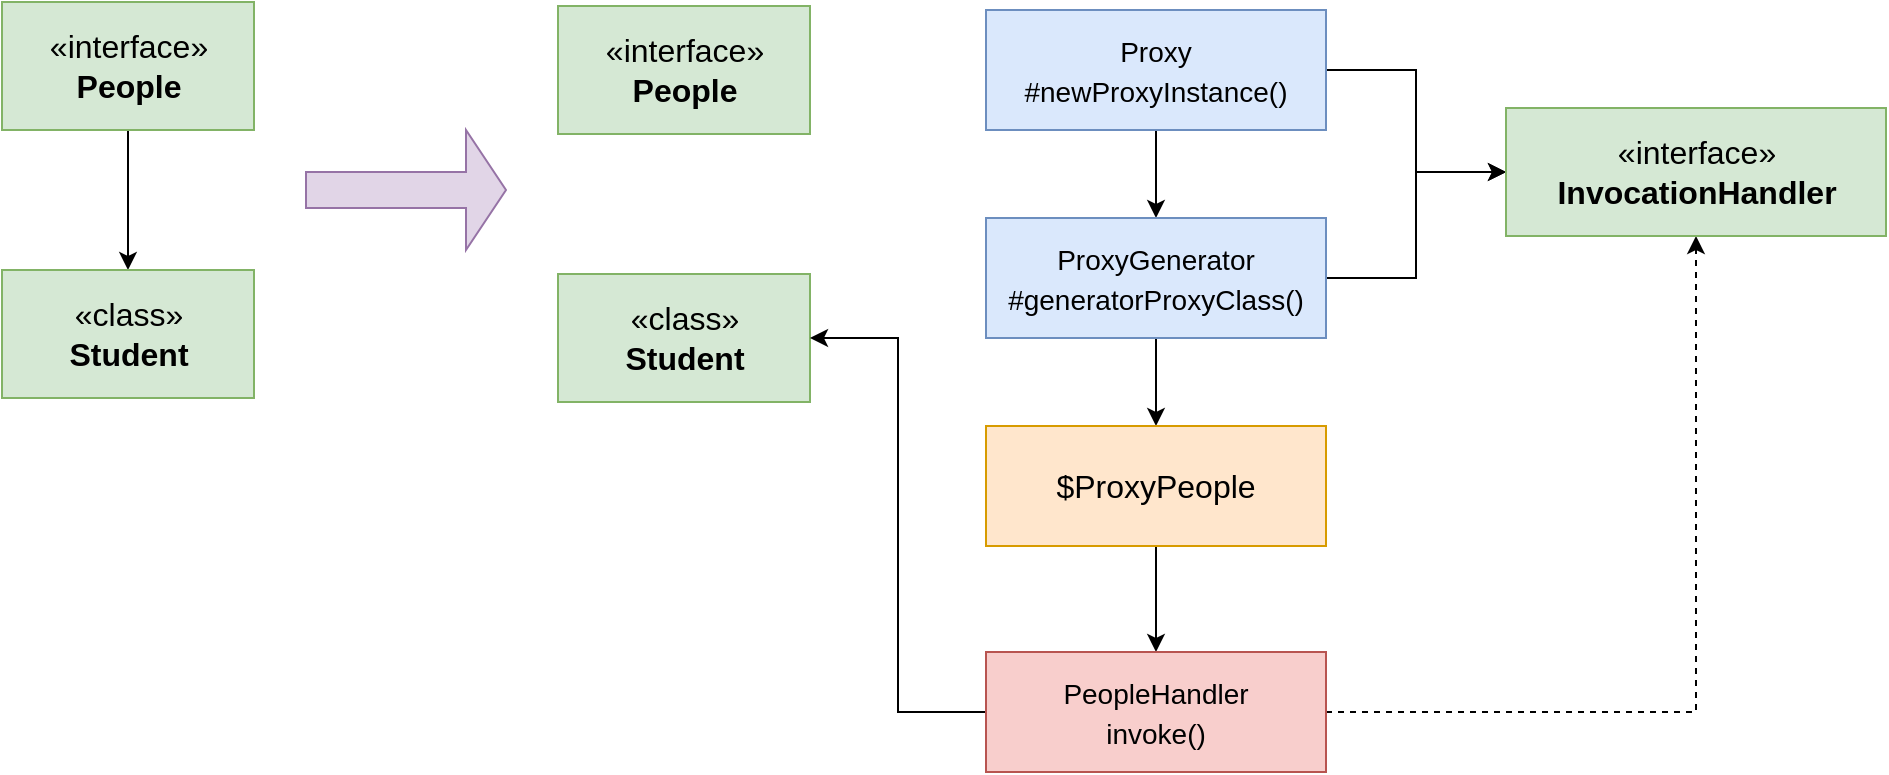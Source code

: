 <mxfile version="15.5.4" type="embed"><diagram id="rXUjyGa08FUE6ubBvnaf" name="Page-1"><mxGraphModel dx="1010" dy="763" grid="0" gridSize="10" guides="1" tooltips="1" connect="1" arrows="1" fold="1" page="0" pageScale="1" pageWidth="850" pageHeight="1100" math="0" shadow="0"><root><mxCell id="0"/><mxCell id="1" parent="0"/><mxCell id="5" style="edgeStyle=orthogonalEdgeStyle;rounded=0;orthogonalLoop=1;jettySize=auto;html=1;exitX=0.5;exitY=1;exitDx=0;exitDy=0;fontSize=16;" edge="1" parent="1" source="3" target="4"><mxGeometry relative="1" as="geometry"/></mxCell><mxCell id="3" value="«interface»&lt;br&gt;&lt;b&gt;People&lt;/b&gt;" style="html=1;fontSize=16;fillColor=#d5e8d4;strokeColor=#82b366;" vertex="1" parent="1"><mxGeometry x="35" y="90" width="126" height="64" as="geometry"/></mxCell><mxCell id="4" value="«class»&lt;br&gt;&lt;b&gt;Student&lt;/b&gt;" style="html=1;fontSize=16;fillColor=#d5e8d4;strokeColor=#82b366;" vertex="1" parent="1"><mxGeometry x="35" y="224" width="126" height="64" as="geometry"/></mxCell><mxCell id="7" value="«interface»&lt;br&gt;&lt;b&gt;People&lt;/b&gt;" style="html=1;fontSize=16;fillColor=#d5e8d4;strokeColor=#82b366;" vertex="1" parent="1"><mxGeometry x="313" y="92" width="126" height="64" as="geometry"/></mxCell><mxCell id="8" value="«class»&lt;br&gt;&lt;b&gt;Student&lt;/b&gt;" style="html=1;fontSize=16;fillColor=#d5e8d4;strokeColor=#82b366;" vertex="1" parent="1"><mxGeometry x="313" y="226" width="126" height="64" as="geometry"/></mxCell><mxCell id="11" value="" style="edgeStyle=orthogonalEdgeStyle;rounded=0;orthogonalLoop=1;jettySize=auto;html=1;fontSize=14;" edge="1" parent="1" source="9" target="10"><mxGeometry relative="1" as="geometry"/></mxCell><mxCell id="18" style="edgeStyle=orthogonalEdgeStyle;rounded=0;orthogonalLoop=1;jettySize=auto;html=1;exitX=1;exitY=0.5;exitDx=0;exitDy=0;fontSize=16;" edge="1" parent="1" source="9" target="17"><mxGeometry relative="1" as="geometry"/></mxCell><mxCell id="9" value="&lt;font style=&quot;font-size: 14px&quot;&gt;Proxy&lt;br&gt;#newProxyInstance()&lt;/font&gt;" style="rounded=0;whiteSpace=wrap;html=1;fontSize=16;fillColor=#dae8fc;strokeColor=#6c8ebf;" vertex="1" parent="1"><mxGeometry x="527" y="94" width="170" height="60" as="geometry"/></mxCell><mxCell id="13" value="" style="edgeStyle=orthogonalEdgeStyle;rounded=0;orthogonalLoop=1;jettySize=auto;html=1;fontSize=14;" edge="1" parent="1" source="10" target="12"><mxGeometry relative="1" as="geometry"/></mxCell><mxCell id="19" style="edgeStyle=orthogonalEdgeStyle;rounded=0;orthogonalLoop=1;jettySize=auto;html=1;exitX=1;exitY=0.5;exitDx=0;exitDy=0;entryX=0;entryY=0.5;entryDx=0;entryDy=0;fontSize=16;" edge="1" parent="1" source="10" target="17"><mxGeometry relative="1" as="geometry"/></mxCell><mxCell id="10" value="&lt;font style=&quot;font-size: 14px&quot;&gt;ProxyGenerator&lt;br&gt;#generatorProxyClass()&lt;/font&gt;" style="rounded=0;whiteSpace=wrap;html=1;fontSize=16;fillColor=#dae8fc;strokeColor=#6c8ebf;" vertex="1" parent="1"><mxGeometry x="527" y="198" width="170" height="60" as="geometry"/></mxCell><mxCell id="21" style="edgeStyle=orthogonalEdgeStyle;rounded=0;orthogonalLoop=1;jettySize=auto;html=1;exitX=0.5;exitY=1;exitDx=0;exitDy=0;fontSize=16;" edge="1" parent="1" source="12" target="15"><mxGeometry relative="1" as="geometry"/></mxCell><mxCell id="12" value="&lt;font style=&quot;font-size: 16px&quot;&gt;$ProxyPeople&lt;/font&gt;" style="rounded=0;whiteSpace=wrap;html=1;fontSize=16;fillColor=#ffe6cc;strokeColor=#d79b00;" vertex="1" parent="1"><mxGeometry x="527" y="302" width="170" height="60" as="geometry"/></mxCell><mxCell id="20" style="edgeStyle=orthogonalEdgeStyle;rounded=0;orthogonalLoop=1;jettySize=auto;html=1;exitX=1;exitY=0.5;exitDx=0;exitDy=0;fontSize=16;dashed=1;" edge="1" parent="1" source="15" target="17"><mxGeometry relative="1" as="geometry"/></mxCell><mxCell id="22" style="edgeStyle=orthogonalEdgeStyle;rounded=0;orthogonalLoop=1;jettySize=auto;html=1;exitX=0;exitY=0.5;exitDx=0;exitDy=0;entryX=1;entryY=0.5;entryDx=0;entryDy=0;fontSize=16;" edge="1" parent="1" source="15" target="8"><mxGeometry relative="1" as="geometry"/></mxCell><mxCell id="15" value="&lt;span style=&quot;font-size: 14px&quot;&gt;PeopleHandler&lt;br&gt;invoke()&lt;br&gt;&lt;/span&gt;" style="rounded=0;whiteSpace=wrap;html=1;fontSize=16;fillColor=#f8cecc;strokeColor=#b85450;" vertex="1" parent="1"><mxGeometry x="527" y="415" width="170" height="60" as="geometry"/></mxCell><mxCell id="17" value="«interface»&lt;br&gt;&lt;b&gt;InvocationHandler&lt;/b&gt;" style="html=1;fontSize=16;fillColor=#d5e8d4;strokeColor=#82b366;" vertex="1" parent="1"><mxGeometry x="787" y="143" width="190" height="64" as="geometry"/></mxCell><mxCell id="23" value="" style="shape=singleArrow;whiteSpace=wrap;html=1;fontSize=16;fillColor=#e1d5e7;strokeColor=#9673a6;" vertex="1" parent="1"><mxGeometry x="187" y="154" width="100" height="60" as="geometry"/></mxCell></root></mxGraphModel></diagram></mxfile>
